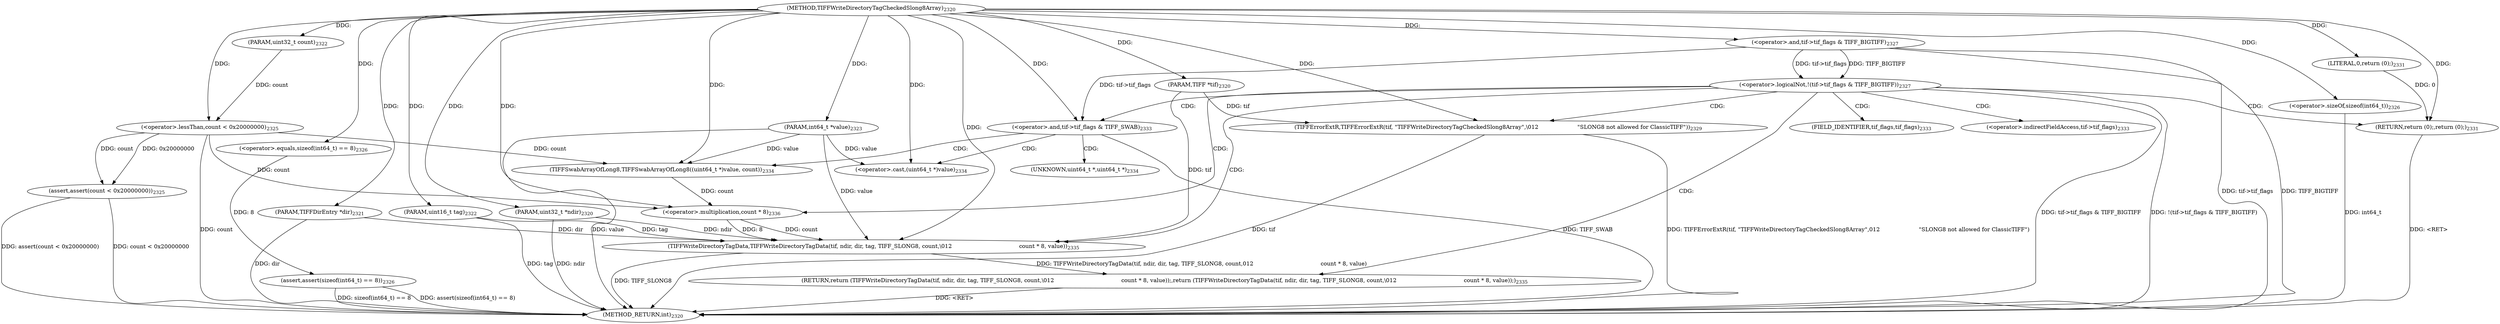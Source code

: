 digraph "TIFFWriteDirectoryTagCheckedSlong8Array" {  
"70254" [label = <(METHOD,TIFFWriteDirectoryTagCheckedSlong8Array)<SUB>2320</SUB>> ]
"70309" [label = <(METHOD_RETURN,int)<SUB>2320</SUB>> ]
"70255" [label = <(PARAM,TIFF *tif)<SUB>2320</SUB>> ]
"70256" [label = <(PARAM,uint32_t *ndir)<SUB>2320</SUB>> ]
"70257" [label = <(PARAM,TIFFDirEntry *dir)<SUB>2321</SUB>> ]
"70258" [label = <(PARAM,uint16_t tag)<SUB>2322</SUB>> ]
"70259" [label = <(PARAM,uint32_t count)<SUB>2322</SUB>> ]
"70260" [label = <(PARAM,int64_t *value)<SUB>2323</SUB>> ]
"70262" [label = <(assert,assert(count &lt; 0x20000000))<SUB>2325</SUB>> ]
"70266" [label = <(assert,assert(sizeof(int64_t) == 8))<SUB>2326</SUB>> ]
"70297" [label = <(RETURN,return (TIFFWriteDirectoryTagData(tif, ndir, dir, tag, TIFF_SLONG8, count,\012                                      count * 8, value));,return (TIFFWriteDirectoryTagData(tif, ndir, dir, tag, TIFF_SLONG8, count,\012                                      count * 8, value));)<SUB>2335</SUB>> ]
"70272" [label = <(&lt;operator&gt;.logicalNot,!(tif-&gt;tif_flags &amp; TIFF_BIGTIFF))<SUB>2327</SUB>> ]
"70286" [label = <(&lt;operator&gt;.and,tif-&gt;tif_flags &amp; TIFF_SWAB)<SUB>2333</SUB>> ]
"70298" [label = <(TIFFWriteDirectoryTagData,TIFFWriteDirectoryTagData(tif, ndir, dir, tag, TIFF_SLONG8, count,\012                                      count * 8, value))<SUB>2335</SUB>> ]
"70263" [label = <(&lt;operator&gt;.lessThan,count &lt; 0x20000000)<SUB>2325</SUB>> ]
"70267" [label = <(&lt;operator&gt;.equals,sizeof(int64_t) == 8)<SUB>2326</SUB>> ]
"70279" [label = <(TIFFErrorExtR,TIFFErrorExtR(tif, &quot;TIFFWriteDirectoryTagCheckedSlong8Array&quot;,\012                      &quot;SLONG8 not allowed for ClassicTIFF&quot;))<SUB>2329</SUB>> ]
"70283" [label = <(RETURN,return (0);,return (0);)<SUB>2331</SUB>> ]
"70292" [label = <(TIFFSwabArrayOfLong8,TIFFSwabArrayOfLong8((uint64_t *)value, count))<SUB>2334</SUB>> ]
"70268" [label = <(&lt;operator&gt;.sizeOf,sizeof(int64_t))<SUB>2326</SUB>> ]
"70273" [label = <(&lt;operator&gt;.and,tif-&gt;tif_flags &amp; TIFF_BIGTIFF)<SUB>2327</SUB>> ]
"70284" [label = <(LITERAL,0,return (0);)<SUB>2331</SUB>> ]
"70305" [label = <(&lt;operator&gt;.multiplication,count * 8)<SUB>2336</SUB>> ]
"70293" [label = <(&lt;operator&gt;.cast,(uint64_t *)value)<SUB>2334</SUB>> ]
"70287" [label = <(&lt;operator&gt;.indirectFieldAccess,tif-&gt;tif_flags)<SUB>2333</SUB>> ]
"70289" [label = <(FIELD_IDENTIFIER,tif_flags,tif_flags)<SUB>2333</SUB>> ]
"70294" [label = <(UNKNOWN,uint64_t *,uint64_t *)<SUB>2334</SUB>> ]
  "70283" -> "70309"  [ label = "DDG: &lt;RET&gt;"] 
  "70297" -> "70309"  [ label = "DDG: &lt;RET&gt;"] 
  "70256" -> "70309"  [ label = "DDG: ndir"] 
  "70257" -> "70309"  [ label = "DDG: dir"] 
  "70258" -> "70309"  [ label = "DDG: tag"] 
  "70260" -> "70309"  [ label = "DDG: value"] 
  "70263" -> "70309"  [ label = "DDG: count"] 
  "70262" -> "70309"  [ label = "DDG: count &lt; 0x20000000"] 
  "70262" -> "70309"  [ label = "DDG: assert(count &lt; 0x20000000)"] 
  "70266" -> "70309"  [ label = "DDG: sizeof(int64_t) == 8"] 
  "70266" -> "70309"  [ label = "DDG: assert(sizeof(int64_t) == 8)"] 
  "70273" -> "70309"  [ label = "DDG: tif-&gt;tif_flags"] 
  "70272" -> "70309"  [ label = "DDG: tif-&gt;tif_flags &amp; TIFF_BIGTIFF"] 
  "70272" -> "70309"  [ label = "DDG: !(tif-&gt;tif_flags &amp; TIFF_BIGTIFF)"] 
  "70279" -> "70309"  [ label = "DDG: tif"] 
  "70279" -> "70309"  [ label = "DDG: TIFFErrorExtR(tif, &quot;TIFFWriteDirectoryTagCheckedSlong8Array&quot;,\012                      &quot;SLONG8 not allowed for ClassicTIFF&quot;)"] 
  "70268" -> "70309"  [ label = "DDG: int64_t"] 
  "70273" -> "70309"  [ label = "DDG: TIFF_BIGTIFF"] 
  "70286" -> "70309"  [ label = "DDG: TIFF_SWAB"] 
  "70298" -> "70309"  [ label = "DDG: TIFF_SLONG8"] 
  "70254" -> "70255"  [ label = "DDG: "] 
  "70254" -> "70256"  [ label = "DDG: "] 
  "70254" -> "70257"  [ label = "DDG: "] 
  "70254" -> "70258"  [ label = "DDG: "] 
  "70254" -> "70259"  [ label = "DDG: "] 
  "70254" -> "70260"  [ label = "DDG: "] 
  "70298" -> "70297"  [ label = "DDG: TIFFWriteDirectoryTagData(tif, ndir, dir, tag, TIFF_SLONG8, count,\012                                      count * 8, value)"] 
  "70263" -> "70262"  [ label = "DDG: count"] 
  "70263" -> "70262"  [ label = "DDG: 0x20000000"] 
  "70267" -> "70266"  [ label = "DDG: 8"] 
  "70259" -> "70263"  [ label = "DDG: count"] 
  "70254" -> "70263"  [ label = "DDG: "] 
  "70254" -> "70267"  [ label = "DDG: "] 
  "70273" -> "70272"  [ label = "DDG: tif-&gt;tif_flags"] 
  "70273" -> "70272"  [ label = "DDG: TIFF_BIGTIFF"] 
  "70284" -> "70283"  [ label = "DDG: 0"] 
  "70254" -> "70283"  [ label = "DDG: "] 
  "70273" -> "70286"  [ label = "DDG: tif-&gt;tif_flags"] 
  "70254" -> "70286"  [ label = "DDG: "] 
  "70255" -> "70298"  [ label = "DDG: tif"] 
  "70254" -> "70298"  [ label = "DDG: "] 
  "70256" -> "70298"  [ label = "DDG: ndir"] 
  "70257" -> "70298"  [ label = "DDG: dir"] 
  "70258" -> "70298"  [ label = "DDG: tag"] 
  "70305" -> "70298"  [ label = "DDG: count"] 
  "70305" -> "70298"  [ label = "DDG: 8"] 
  "70260" -> "70298"  [ label = "DDG: value"] 
  "70254" -> "70268"  [ label = "DDG: "] 
  "70254" -> "70273"  [ label = "DDG: "] 
  "70255" -> "70279"  [ label = "DDG: tif"] 
  "70254" -> "70279"  [ label = "DDG: "] 
  "70254" -> "70284"  [ label = "DDG: "] 
  "70260" -> "70292"  [ label = "DDG: value"] 
  "70254" -> "70292"  [ label = "DDG: "] 
  "70263" -> "70292"  [ label = "DDG: count"] 
  "70263" -> "70305"  [ label = "DDG: count"] 
  "70292" -> "70305"  [ label = "DDG: count"] 
  "70254" -> "70305"  [ label = "DDG: "] 
  "70260" -> "70293"  [ label = "DDG: value"] 
  "70254" -> "70293"  [ label = "DDG: "] 
  "70272" -> "70297"  [ label = "CDG: "] 
  "70272" -> "70279"  [ label = "CDG: "] 
  "70272" -> "70283"  [ label = "CDG: "] 
  "70272" -> "70287"  [ label = "CDG: "] 
  "70272" -> "70298"  [ label = "CDG: "] 
  "70272" -> "70305"  [ label = "CDG: "] 
  "70272" -> "70286"  [ label = "CDG: "] 
  "70272" -> "70289"  [ label = "CDG: "] 
  "70286" -> "70293"  [ label = "CDG: "] 
  "70286" -> "70292"  [ label = "CDG: "] 
  "70286" -> "70294"  [ label = "CDG: "] 
}
